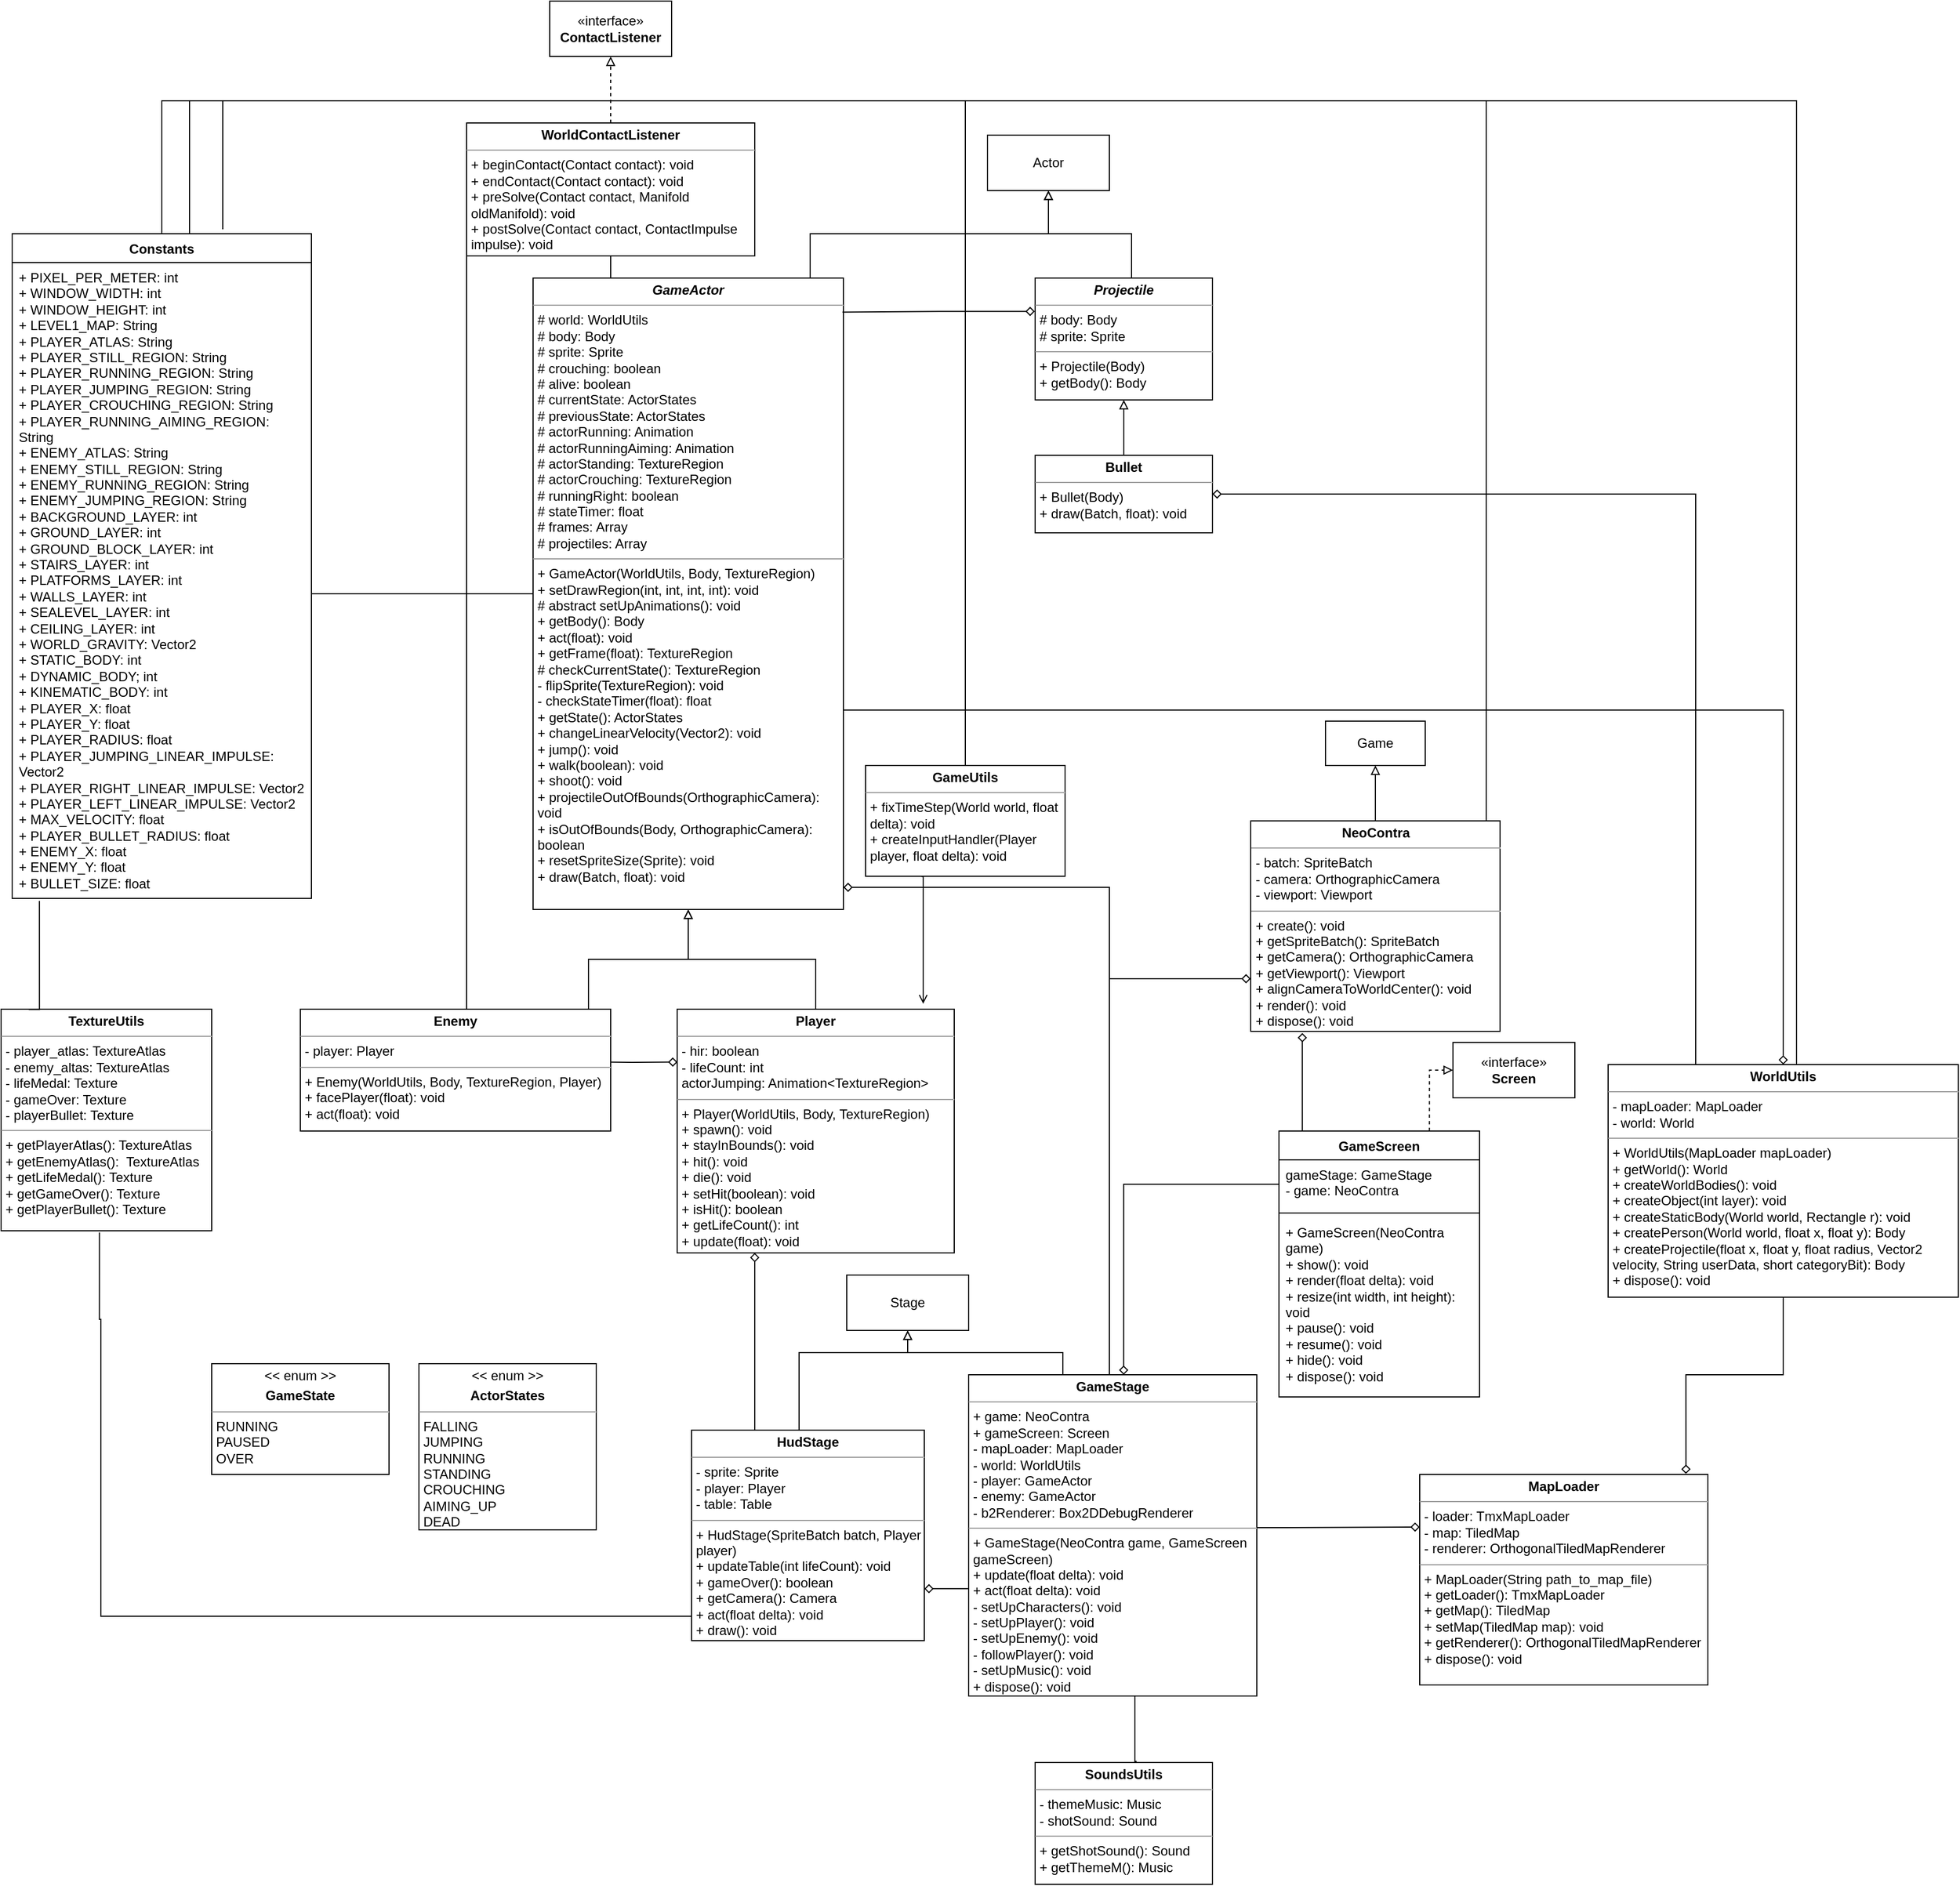 <mxfile version="21.5.0" type="device">
  <diagram id="C5RBs43oDa-KdzZeNtuy" name="Page-1">
    <mxGraphModel dx="3341" dy="2803" grid="1" gridSize="10" guides="1" tooltips="1" connect="1" arrows="1" fold="1" page="1" pageScale="1" pageWidth="827" pageHeight="1169" math="0" shadow="0">
      <root>
        <mxCell id="WIyWlLk6GJQsqaUBKTNV-0" />
        <mxCell id="WIyWlLk6GJQsqaUBKTNV-1" parent="WIyWlLk6GJQsqaUBKTNV-0" />
        <mxCell id="7ehEVVzVoGL6FdmiSFNn-3" value="Constants" style="swimlane;fontStyle=1;align=center;verticalAlign=top;childLayout=stackLayout;horizontal=1;startSize=26;horizontalStack=0;resizeParent=1;resizeParentMax=0;resizeLast=0;collapsible=1;marginBottom=0;whiteSpace=wrap;html=1;" parent="WIyWlLk6GJQsqaUBKTNV-1" vertex="1">
          <mxGeometry x="-817" y="-910" width="270" height="600" as="geometry" />
        </mxCell>
        <mxCell id="7ehEVVzVoGL6FdmiSFNn-4" value="+ PIXEL_PER_METER: int&lt;br&gt;+ WINDOW_WIDTH: int&lt;br&gt;+ WINDOW_HEIGHT: int&lt;br&gt;+ LEVEL1_MAP: String&lt;br&gt;+ PLAYER_ATLAS: String&lt;br&gt;+ PLAYER_STILL_REGION: String&lt;br&gt;+ PLAYER_RUNNING_REGION: String&lt;br&gt;+ PLAYER_JUMPING_REGION: String&lt;br&gt;+ PLAYER_CROUCHING_REGION: String&lt;br&gt;+ PLAYER_RUNNING_AIMING_REGION: String&lt;br&gt;+ ENEMY_ATLAS: String&lt;br&gt;+ ENEMY_STILL_REGION: String&lt;br&gt;+ ENEMY_RUNNING_REGION: String&lt;br&gt;+ ENEMY_JUMPING_REGION: String&lt;br&gt;+ BACKGROUND_LAYER: int&lt;br&gt;+ GROUND_LAYER: int&lt;br&gt;+ GROUND_BLOCK_LAYER: int&lt;br&gt;+ STAIRS_LAYER: int&lt;br&gt;+ PLATFORMS_LAYER: int&lt;br&gt;+ WALLS_LAYER: int&lt;br&gt;+ SEALEVEL_LAYER: int&lt;br&gt;+ CEILING_LAYER: int&lt;br&gt;+ WORLD_GRAVITY: Vector2&lt;br&gt;+ STATIC_BODY: int&lt;br&gt;+ DYNAMIC_BODY; int&lt;br&gt;+ KINEMATIC_BODY: int&lt;br&gt;+ PLAYER_X: float&lt;br&gt;+ PLAYER_Y: float&lt;br&gt;+ PLAYER_RADIUS: float&lt;br&gt;+ PLAYER_JUMPING_LINEAR_IMPULSE: Vector2&lt;br&gt;+ PLAYER_RIGHT_LINEAR_IMPULSE: Vector2&lt;br&gt;+ PLAYER_LEFT_LINEAR_IMPULSE: Vector2&lt;br&gt;+ MAX_VELOCITY: float&lt;br&gt;+ PLAYER_BULLET_RADIUS: float&lt;br&gt;+ ENEMY_X: float&lt;br&gt;+ ENEMY_Y: float&lt;br&gt;+ BULLET_SIZE: float&lt;br&gt;" style="text;strokeColor=none;fillColor=none;align=left;verticalAlign=top;spacingLeft=4;spacingRight=4;overflow=hidden;rotatable=0;points=[[0,0.5],[1,0.5]];portConstraint=eastwest;whiteSpace=wrap;html=1;" parent="7ehEVVzVoGL6FdmiSFNn-3" vertex="1">
          <mxGeometry y="26" width="270" height="574" as="geometry" />
        </mxCell>
        <mxCell id="7ehEVVzVoGL6FdmiSFNn-27" style="edgeStyle=orthogonalEdgeStyle;rounded=0;orthogonalLoop=1;jettySize=auto;html=1;exitX=0.5;exitY=0;exitDx=0;exitDy=0;endArrow=block;endFill=0;dashed=1;" parent="WIyWlLk6GJQsqaUBKTNV-1" source="7ehEVVzVoGL6FdmiSFNn-25" target="7ehEVVzVoGL6FdmiSFNn-26" edge="1">
          <mxGeometry relative="1" as="geometry" />
        </mxCell>
        <mxCell id="7ehEVVzVoGL6FdmiSFNn-31" style="edgeStyle=orthogonalEdgeStyle;rounded=0;orthogonalLoop=1;jettySize=auto;html=1;exitX=0.5;exitY=1;exitDx=0;exitDy=0;endArrow=none;endFill=0;" parent="WIyWlLk6GJQsqaUBKTNV-1" source="7ehEVVzVoGL6FdmiSFNn-25" target="7ehEVVzVoGL6FdmiSFNn-30" edge="1">
          <mxGeometry relative="1" as="geometry">
            <Array as="points">
              <mxPoint x="-257" y="-535" />
            </Array>
          </mxGeometry>
        </mxCell>
        <mxCell id="7ehEVVzVoGL6FdmiSFNn-25" value="&lt;p style=&quot;margin:0px;margin-top:4px;text-align:center;&quot;&gt;&lt;b&gt;WorldContactListener&lt;/b&gt;&lt;/p&gt;&lt;hr size=&quot;1&quot;&gt;&lt;p style=&quot;margin:0px;margin-left:4px;&quot;&gt;+ beginContact(Contact contact): void&lt;/p&gt;&lt;p style=&quot;margin:0px;margin-left:4px;&quot;&gt;+ endContact(Contact contact): void&lt;/p&gt;&lt;p style=&quot;margin:0px;margin-left:4px;&quot;&gt;+ preSolve(Contact contact, Manifold oldManifold): void&lt;/p&gt;&lt;p style=&quot;margin:0px;margin-left:4px;&quot;&gt;+ postSolve(Contact contact, ContactImpulse impulse): void&lt;/p&gt;" style="verticalAlign=top;align=left;overflow=fill;fontSize=12;fontFamily=Helvetica;html=1;whiteSpace=wrap;" parent="WIyWlLk6GJQsqaUBKTNV-1" vertex="1">
          <mxGeometry x="-407" y="-1010" width="260" height="120" as="geometry" />
        </mxCell>
        <mxCell id="7ehEVVzVoGL6FdmiSFNn-26" value="«interface»&lt;br&gt;&lt;b&gt;ContactListener&lt;/b&gt;" style="html=1;whiteSpace=wrap;" parent="WIyWlLk6GJQsqaUBKTNV-1" vertex="1">
          <mxGeometry x="-332" y="-1120" width="110" height="50" as="geometry" />
        </mxCell>
        <mxCell id="7ehEVVzVoGL6FdmiSFNn-94" style="edgeStyle=orthogonalEdgeStyle;rounded=0;orthogonalLoop=1;jettySize=auto;html=1;entryX=0.489;entryY=-0.003;entryDx=0;entryDy=0;endArrow=none;endFill=0;startArrow=diamond;startFill=0;entryPerimeter=0;" parent="WIyWlLk6GJQsqaUBKTNV-1" target="7ehEVVzVoGL6FdmiSFNn-68" edge="1" source="7ehEVVzVoGL6FdmiSFNn-30">
          <mxGeometry relative="1" as="geometry">
            <mxPoint x="-167.0" y="-519.98" as="sourcePoint" />
            <mxPoint x="171.82" y="12.27" as="targetPoint" />
            <Array as="points">
              <mxPoint x="173" y="-320" />
              <mxPoint x="173" y="118" />
              <mxPoint x="173" y="118" />
            </Array>
          </mxGeometry>
        </mxCell>
        <mxCell id="lvTpLGdNBJ0Q2NzifXQQ-14" style="edgeStyle=orthogonalEdgeStyle;rounded=0;orthogonalLoop=1;jettySize=auto;html=1;endArrow=block;endFill=0;entryX=0.5;entryY=1;entryDx=0;entryDy=0;" edge="1" parent="WIyWlLk6GJQsqaUBKTNV-1" target="lvTpLGdNBJ0Q2NzifXQQ-16">
          <mxGeometry relative="1" as="geometry">
            <mxPoint x="43" y="-670" as="targetPoint" />
            <mxPoint x="-97" y="-870" as="sourcePoint" />
            <Array as="points">
              <mxPoint x="-97" y="-910" />
              <mxPoint x="118" y="-910" />
            </Array>
          </mxGeometry>
        </mxCell>
        <mxCell id="lvTpLGdNBJ0Q2NzifXQQ-30" style="edgeStyle=orthogonalEdgeStyle;rounded=0;orthogonalLoop=1;jettySize=auto;html=1;exitX=0;exitY=0.5;exitDx=0;exitDy=0;endArrow=none;endFill=0;" edge="1" parent="WIyWlLk6GJQsqaUBKTNV-1" source="7ehEVVzVoGL6FdmiSFNn-30">
          <mxGeometry relative="1" as="geometry">
            <mxPoint x="-547" y="-585" as="targetPoint" />
            <Array as="points">
              <mxPoint x="-546" y="-585" />
            </Array>
          </mxGeometry>
        </mxCell>
        <mxCell id="7ehEVVzVoGL6FdmiSFNn-30" value="&lt;p style=&quot;margin:0px;margin-top:4px;text-align:center;&quot;&gt;&lt;b&gt;&lt;i&gt;GameActor&lt;/i&gt;&lt;/b&gt;&lt;/p&gt;&lt;hr size=&quot;1&quot;&gt;&lt;p style=&quot;margin:0px;margin-left:4px;&quot;&gt;# world: WorldUtils&lt;/p&gt;&lt;p style=&quot;margin:0px;margin-left:4px;&quot;&gt;# body: Body&lt;/p&gt;&lt;p style=&quot;margin:0px;margin-left:4px;&quot;&gt;# sprite: Sprite&lt;/p&gt;&lt;p style=&quot;margin:0px;margin-left:4px;&quot;&gt;# crouching: boolean&lt;/p&gt;&lt;p style=&quot;margin:0px;margin-left:4px;&quot;&gt;# alive: boolean&lt;/p&gt;&lt;p style=&quot;margin:0px;margin-left:4px;&quot;&gt;# currentState: ActorStates&lt;/p&gt;&lt;p style=&quot;margin:0px;margin-left:4px;&quot;&gt;# previousState: ActorStates&lt;/p&gt;&lt;p style=&quot;margin:0px;margin-left:4px;&quot;&gt;# actorRunning: Animation&lt;/p&gt;&lt;p style=&quot;margin:0px;margin-left:4px;&quot;&gt;# actorRunningAiming: Animation&lt;/p&gt;&lt;p style=&quot;margin:0px;margin-left:4px;&quot;&gt;# actorStanding: TextureRegion&lt;/p&gt;&lt;p style=&quot;margin:0px;margin-left:4px;&quot;&gt;# actorCrouching: TextureRegion&lt;/p&gt;&lt;p style=&quot;margin:0px;margin-left:4px;&quot;&gt;# runningRight: boolean&lt;/p&gt;&lt;p style=&quot;margin:0px;margin-left:4px;&quot;&gt;# stateTimer: float&lt;/p&gt;&lt;p style=&quot;margin:0px;margin-left:4px;&quot;&gt;# frames: Array&lt;/p&gt;&lt;p style=&quot;margin:0px;margin-left:4px;&quot;&gt;# projectiles: Array&lt;/p&gt;&lt;hr size=&quot;1&quot;&gt;&lt;p style=&quot;margin:0px;margin-left:4px;&quot;&gt;+ GameActor(WorldUtils, Body, TextureRegion)&lt;/p&gt;&lt;p style=&quot;margin:0px;margin-left:4px;&quot;&gt;+ setDrawRegion(int, int, int, int): void&lt;/p&gt;&lt;p style=&quot;margin:0px;margin-left:4px;&quot;&gt;# abstract setUpAnimations(): void&lt;/p&gt;&lt;p style=&quot;margin:0px;margin-left:4px;&quot;&gt;+ getBody(): Body&lt;/p&gt;&lt;p style=&quot;margin:0px;margin-left:4px;&quot;&gt;+ act(float): void&lt;/p&gt;&lt;p style=&quot;margin:0px;margin-left:4px;&quot;&gt;+ getFrame(float): TextureRegion&lt;/p&gt;&lt;p style=&quot;margin:0px;margin-left:4px;&quot;&gt;# checkCurrentState(): TextureRegion&lt;/p&gt;&lt;p style=&quot;margin:0px;margin-left:4px;&quot;&gt;&lt;span style=&quot;background-color: initial;&quot;&gt;- flipSprite(TextureRegion): void&lt;/span&gt;&lt;/p&gt;&lt;p style=&quot;margin:0px;margin-left:4px;&quot;&gt;- checkStateTimer(float): float&lt;/p&gt;&lt;p style=&quot;margin:0px;margin-left:4px;&quot;&gt;+ getState(): ActorStates&lt;/p&gt;&lt;p style=&quot;margin:0px;margin-left:4px;&quot;&gt;+ changeLinearVelocity(Vector2): void&lt;/p&gt;&lt;p style=&quot;margin:0px;margin-left:4px;&quot;&gt;+ jump(): void&lt;/p&gt;&lt;p style=&quot;margin:0px;margin-left:4px;&quot;&gt;+ walk(boolean): void&lt;/p&gt;&lt;p style=&quot;margin:0px;margin-left:4px;&quot;&gt;+ shoot(): void&lt;/p&gt;&lt;p style=&quot;margin:0px;margin-left:4px;&quot;&gt;+ projectileOutOfBounds(OrthographicCamera): void&lt;/p&gt;&lt;p style=&quot;margin:0px;margin-left:4px;&quot;&gt;+ isOutOfBounds(Body, OrthographicCamera): boolean&lt;/p&gt;&lt;p style=&quot;margin:0px;margin-left:4px;&quot;&gt;+ resetSpriteSize(Sprite): void&lt;/p&gt;&lt;p style=&quot;margin:0px;margin-left:4px;&quot;&gt;+ draw(Batch, float): void&lt;/p&gt;" style="verticalAlign=top;align=left;overflow=fill;fontSize=12;fontFamily=Helvetica;html=1;whiteSpace=wrap;" parent="WIyWlLk6GJQsqaUBKTNV-1" vertex="1">
          <mxGeometry x="-347" y="-870" width="280" height="570" as="geometry" />
        </mxCell>
        <mxCell id="7ehEVVzVoGL6FdmiSFNn-32" value="&lt;p style=&quot;margin:0px;margin-top:4px;text-align:center;&quot;&gt;&lt;b&gt;TextureUtils&lt;/b&gt;&lt;/p&gt;&lt;hr size=&quot;1&quot;&gt;&lt;p style=&quot;margin:0px;margin-left:4px;&quot;&gt;- player_atlas: TextureAtlas&lt;/p&gt;&lt;p style=&quot;margin:0px;margin-left:4px;&quot;&gt;- enemy_altas: TextureAtlas&lt;/p&gt;&lt;p style=&quot;margin:0px;margin-left:4px;&quot;&gt;- lifeMedal: Texture&lt;/p&gt;&lt;p style=&quot;margin:0px;margin-left:4px;&quot;&gt;- gameOver: Texture&lt;/p&gt;&lt;p style=&quot;margin:0px;margin-left:4px;&quot;&gt;- playerBullet: Texture&lt;/p&gt;&lt;hr size=&quot;1&quot;&gt;&lt;p style=&quot;margin:0px;margin-left:4px;&quot;&gt;+ getPlayerAtlas(): TextureAtlas&lt;/p&gt;&lt;p style=&quot;margin:0px;margin-left:4px;&quot;&gt;+ getEnemyAtlas():&amp;nbsp; TextureAtlas&lt;/p&gt;&lt;p style=&quot;margin:0px;margin-left:4px;&quot;&gt;+ getLifeMedal(): Texture&lt;/p&gt;&lt;p style=&quot;margin:0px;margin-left:4px;&quot;&gt;+ getGameOver(): Texture&lt;/p&gt;&lt;p style=&quot;margin:0px;margin-left:4px;&quot;&gt;+ getPlayerBullet(): Texture&lt;/p&gt;&lt;p style=&quot;margin:0px;margin-left:4px;&quot;&gt;&lt;br&gt;&lt;/p&gt;" style="verticalAlign=top;align=left;overflow=fill;fontSize=12;fontFamily=Helvetica;html=1;whiteSpace=wrap;" parent="WIyWlLk6GJQsqaUBKTNV-1" vertex="1">
          <mxGeometry x="-827" y="-210" width="190" height="200" as="geometry" />
        </mxCell>
        <mxCell id="7ehEVVzVoGL6FdmiSFNn-33" style="edgeStyle=orthogonalEdgeStyle;rounded=0;orthogonalLoop=1;jettySize=auto;html=1;exitX=0.091;exitY=1.004;exitDx=0;exitDy=0;endArrow=none;endFill=0;exitPerimeter=0;entryX=0.131;entryY=0.001;entryDx=0;entryDy=0;entryPerimeter=0;" parent="WIyWlLk6GJQsqaUBKTNV-1" source="7ehEVVzVoGL6FdmiSFNn-4" target="7ehEVVzVoGL6FdmiSFNn-32" edge="1">
          <mxGeometry relative="1" as="geometry">
            <mxPoint x="-682" y="-260" as="targetPoint" />
            <Array as="points">
              <mxPoint x="-792" y="-210" />
            </Array>
          </mxGeometry>
        </mxCell>
        <mxCell id="7ehEVVzVoGL6FdmiSFNn-87" style="edgeStyle=orthogonalEdgeStyle;rounded=0;orthogonalLoop=1;jettySize=auto;html=1;exitX=0.569;exitY=0.009;exitDx=0;exitDy=0;entryX=0.5;entryY=1;entryDx=0;entryDy=0;endArrow=none;endFill=0;exitPerimeter=0;" parent="WIyWlLk6GJQsqaUBKTNV-1" source="7ehEVVzVoGL6FdmiSFNn-39" target="7ehEVVzVoGL6FdmiSFNn-68" edge="1">
          <mxGeometry relative="1" as="geometry">
            <mxPoint x="156" y="309.0" as="sourcePoint" />
            <mxPoint x="181" y="220" as="targetPoint" />
            <Array as="points">
              <mxPoint x="197" y="469" />
              <mxPoint x="196" y="469" />
            </Array>
          </mxGeometry>
        </mxCell>
        <mxCell id="7ehEVVzVoGL6FdmiSFNn-39" value="&lt;p style=&quot;margin:0px;margin-top:4px;text-align:center;&quot;&gt;&lt;b&gt;SoundsUtils&lt;/b&gt;&lt;/p&gt;&lt;hr size=&quot;1&quot;&gt;&lt;p style=&quot;margin:0px;margin-left:4px;&quot;&gt;- themeMusic: Music&lt;/p&gt;&lt;p style=&quot;margin:0px;margin-left:4px;&quot;&gt;- shotSound: Sound&lt;/p&gt;&lt;hr size=&quot;1&quot;&gt;&lt;p style=&quot;margin:0px;margin-left:4px;&quot;&gt;+ getShotSound(): Sound&lt;/p&gt;&lt;p style=&quot;margin:0px;margin-left:4px;&quot;&gt;+ getThemeM(): Music&lt;/p&gt;&lt;p style=&quot;margin:0px;margin-left:4px;&quot;&gt;&lt;br&gt;&lt;/p&gt;" style="verticalAlign=top;align=left;overflow=fill;fontSize=12;fontFamily=Helvetica;html=1;whiteSpace=wrap;" parent="WIyWlLk6GJQsqaUBKTNV-1" vertex="1">
          <mxGeometry x="106" y="470" width="160" height="110" as="geometry" />
        </mxCell>
        <mxCell id="7ehEVVzVoGL6FdmiSFNn-40" value="&lt;p style=&quot;margin:0px;margin-top:4px;text-align:center;&quot;&gt;&lt;b&gt;MapLoader&lt;/b&gt;&lt;/p&gt;&lt;hr size=&quot;1&quot;&gt;&lt;p style=&quot;margin:0px;margin-left:4px;&quot;&gt;- loader: TmxMapLoader&lt;/p&gt;&lt;p style=&quot;margin:0px;margin-left:4px;&quot;&gt;- map: TiledMap&lt;/p&gt;&lt;p style=&quot;margin:0px;margin-left:4px;&quot;&gt;- renderer:&amp;nbsp;OrthogonalTiledMapRenderer&lt;/p&gt;&lt;hr size=&quot;1&quot;&gt;&lt;p style=&quot;margin:0px;margin-left:4px;&quot;&gt;+ MapLoader(String path_to_map_file)&lt;/p&gt;&lt;p style=&quot;margin:0px;margin-left:4px;&quot;&gt;+ getLoader(): TmxMapLoader&lt;/p&gt;&lt;p style=&quot;margin:0px;margin-left:4px;&quot;&gt;+ getMap(): TiledMap&lt;/p&gt;&lt;p style=&quot;margin:0px;margin-left:4px;&quot;&gt;+ setMap(TiledMap map): void&lt;/p&gt;&lt;p style=&quot;margin:0px;margin-left:4px;&quot;&gt;+ getRenderer():&amp;nbsp;OrthogonalTiledMapRenderer&lt;/p&gt;&lt;p style=&quot;margin:0px;margin-left:4px;&quot;&gt;+ dispose(): void&lt;/p&gt;" style="verticalAlign=top;align=left;overflow=fill;fontSize=12;fontFamily=Helvetica;html=1;whiteSpace=wrap;" parent="WIyWlLk6GJQsqaUBKTNV-1" vertex="1">
          <mxGeometry x="453" y="210" width="260" height="190" as="geometry" />
        </mxCell>
        <mxCell id="7ehEVVzVoGL6FdmiSFNn-48" style="edgeStyle=orthogonalEdgeStyle;rounded=0;orthogonalLoop=1;jettySize=auto;html=1;exitX=0.5;exitY=0;exitDx=0;exitDy=0;endArrow=none;endFill=0;" parent="WIyWlLk6GJQsqaUBKTNV-1" source="7ehEVVzVoGL6FdmiSFNn-41" target="7ehEVVzVoGL6FdmiSFNn-3" edge="1">
          <mxGeometry relative="1" as="geometry">
            <Array as="points">
              <mxPoint x="3" y="-1030" />
              <mxPoint x="-477" y="-1030" />
            </Array>
          </mxGeometry>
        </mxCell>
        <mxCell id="7ehEVVzVoGL6FdmiSFNn-41" value="&lt;p style=&quot;margin:0px;margin-top:4px;text-align:center;&quot;&gt;&lt;b&gt;GameUtils&lt;/b&gt;&lt;/p&gt;&lt;hr size=&quot;1&quot;&gt;&lt;p style=&quot;margin:0px;margin-left:4px;&quot;&gt;+ fixTimeStep(World world, float delta): void&lt;/p&gt;&lt;p style=&quot;margin:0px;margin-left:4px;&quot;&gt;+ createInputHandler(Player player, float delta): void&lt;/p&gt;" style="verticalAlign=top;align=left;overflow=fill;fontSize=12;fontFamily=Helvetica;html=1;whiteSpace=wrap;" parent="WIyWlLk6GJQsqaUBKTNV-1" vertex="1">
          <mxGeometry x="-47" y="-430" width="180" height="100" as="geometry" />
        </mxCell>
        <mxCell id="7ehEVVzVoGL6FdmiSFNn-45" style="edgeStyle=orthogonalEdgeStyle;rounded=0;orthogonalLoop=1;jettySize=auto;html=1;exitX=0.888;exitY=-0.022;exitDx=0;exitDy=0;entryX=0.28;entryY=1.002;entryDx=0;entryDy=0;endArrow=none;endFill=0;startArrow=open;startFill=0;exitPerimeter=0;entryPerimeter=0;" parent="WIyWlLk6GJQsqaUBKTNV-1" source="7ehEVVzVoGL6FdmiSFNn-44" target="7ehEVVzVoGL6FdmiSFNn-41" edge="1">
          <mxGeometry relative="1" as="geometry">
            <Array as="points">
              <mxPoint x="5" y="-330" />
            </Array>
          </mxGeometry>
        </mxCell>
        <mxCell id="7ehEVVzVoGL6FdmiSFNn-47" style="edgeStyle=orthogonalEdgeStyle;rounded=0;orthogonalLoop=1;jettySize=auto;html=1;exitX=0.5;exitY=0;exitDx=0;exitDy=0;entryX=0.5;entryY=1;entryDx=0;entryDy=0;endArrow=block;endFill=0;" parent="WIyWlLk6GJQsqaUBKTNV-1" source="7ehEVVzVoGL6FdmiSFNn-44" target="7ehEVVzVoGL6FdmiSFNn-30" edge="1">
          <mxGeometry relative="1" as="geometry" />
        </mxCell>
        <mxCell id="7ehEVVzVoGL6FdmiSFNn-44" value="&lt;p style=&quot;margin:0px;margin-top:4px;text-align:center;&quot;&gt;&lt;b&gt;Player&lt;/b&gt;&lt;/p&gt;&lt;hr size=&quot;1&quot;&gt;&lt;p style=&quot;margin:0px;margin-left:4px;&quot;&gt;- hir: boolean&lt;/p&gt;&lt;p style=&quot;margin:0px;margin-left:4px;&quot;&gt;- lifeCount: int&lt;/p&gt;&lt;p style=&quot;margin:0px;margin-left:4px;&quot;&gt;actorJumping: Animation&amp;lt;TextureRegion&amp;gt;&lt;/p&gt;&lt;hr size=&quot;1&quot;&gt;&lt;p style=&quot;margin:0px;margin-left:4px;&quot;&gt;+ Player(WorldUtils, Body, TextureRegion)&lt;/p&gt;&lt;p style=&quot;margin:0px;margin-left:4px;&quot;&gt;+ spawn(): void&lt;/p&gt;&lt;p style=&quot;margin:0px;margin-left:4px;&quot;&gt;+ stayInBounds(): void&lt;/p&gt;&lt;p style=&quot;margin:0px;margin-left:4px;&quot;&gt;+ hit(): void&lt;/p&gt;&lt;p style=&quot;margin:0px;margin-left:4px;&quot;&gt;+ die(): void&lt;/p&gt;&lt;p style=&quot;margin:0px;margin-left:4px;&quot;&gt;+ setHit(boolean): void&lt;/p&gt;&lt;p style=&quot;margin:0px;margin-left:4px;&quot;&gt;+ isHit(): boolean&lt;/p&gt;&lt;p style=&quot;margin:0px;margin-left:4px;&quot;&gt;+ getLifeCount(): int&lt;/p&gt;&lt;p style=&quot;margin:0px;margin-left:4px;&quot;&gt;+ update(float): void&lt;/p&gt;" style="verticalAlign=top;align=left;overflow=fill;fontSize=12;fontFamily=Helvetica;html=1;whiteSpace=wrap;" parent="WIyWlLk6GJQsqaUBKTNV-1" vertex="1">
          <mxGeometry x="-217" y="-210" width="250" height="220" as="geometry" />
        </mxCell>
        <mxCell id="7ehEVVzVoGL6FdmiSFNn-67" style="edgeStyle=orthogonalEdgeStyle;rounded=0;orthogonalLoop=1;jettySize=auto;html=1;exitX=0;exitY=0.25;exitDx=0;exitDy=0;entryX=0.467;entryY=1.008;entryDx=0;entryDy=0;endArrow=none;endFill=0;entryPerimeter=0;" parent="WIyWlLk6GJQsqaUBKTNV-1" source="7ehEVVzVoGL6FdmiSFNn-59" target="7ehEVVzVoGL6FdmiSFNn-32" edge="1">
          <mxGeometry relative="1" as="geometry">
            <Array as="points">
              <mxPoint x="-737" y="338" />
              <mxPoint x="-737" y="70" />
              <mxPoint x="-738" y="70" />
            </Array>
            <mxPoint x="-387" y="437.5" as="sourcePoint" />
            <mxPoint x="-712" y="70" as="targetPoint" />
          </mxGeometry>
        </mxCell>
        <mxCell id="lvTpLGdNBJ0Q2NzifXQQ-8" style="edgeStyle=orthogonalEdgeStyle;rounded=0;orthogonalLoop=1;jettySize=auto;html=1;endArrow=diamond;endFill=0;entryX=0.28;entryY=0.999;entryDx=0;entryDy=0;entryPerimeter=0;exitX=0.284;exitY=0.006;exitDx=0;exitDy=0;exitPerimeter=0;" edge="1" parent="WIyWlLk6GJQsqaUBKTNV-1" source="7ehEVVzVoGL6FdmiSFNn-59">
          <mxGeometry relative="1" as="geometry">
            <mxPoint x="-147" y="260.22" as="sourcePoint" />
            <mxPoint x="-147" y="10" as="targetPoint" />
            <Array as="points">
              <mxPoint x="-147" y="220" />
              <mxPoint x="-147" y="220" />
            </Array>
          </mxGeometry>
        </mxCell>
        <mxCell id="lvTpLGdNBJ0Q2NzifXQQ-26" style="edgeStyle=orthogonalEdgeStyle;rounded=0;orthogonalLoop=1;jettySize=auto;html=1;exitX=0.5;exitY=0;exitDx=0;exitDy=0;endArrow=block;endFill=0;" edge="1" parent="WIyWlLk6GJQsqaUBKTNV-1" target="7ehEVVzVoGL6FdmiSFNn-60">
          <mxGeometry relative="1" as="geometry">
            <mxPoint x="-107" y="250" as="sourcePoint" />
            <mxPoint x="-17" as="targetPoint" />
            <Array as="points">
              <mxPoint x="-107" y="100" />
              <mxPoint x="-9" y="100" />
            </Array>
          </mxGeometry>
        </mxCell>
        <mxCell id="7ehEVVzVoGL6FdmiSFNn-59" value="&lt;p style=&quot;margin:0px;margin-top:4px;text-align:center;&quot;&gt;&lt;b&gt;HudStage&lt;/b&gt;&lt;/p&gt;&lt;hr size=&quot;1&quot;&gt;&lt;p style=&quot;margin:0px;margin-left:4px;&quot;&gt;- sprite: Sprite&lt;/p&gt;&lt;p style=&quot;margin:0px;margin-left:4px;&quot;&gt;- player: Player&lt;/p&gt;&lt;p style=&quot;margin:0px;margin-left:4px;&quot;&gt;- table: Table&lt;/p&gt;&lt;hr size=&quot;1&quot;&gt;&lt;p style=&quot;margin:0px;margin-left:4px;&quot;&gt;+ HudStage(SpriteBatch batch, Player player)&lt;/p&gt;&lt;p style=&quot;margin:0px;margin-left:4px;&quot;&gt;+ updateTable(int lifeCount): void&lt;/p&gt;&lt;p style=&quot;margin:0px;margin-left:4px;&quot;&gt;+ gameOver(): boolean&lt;/p&gt;&lt;p style=&quot;margin:0px;margin-left:4px;&quot;&gt;+ getCamera(): Camera&lt;/p&gt;&lt;p style=&quot;margin:0px;margin-left:4px;&quot;&gt;+ act(float delta): void&lt;/p&gt;&lt;p style=&quot;margin:0px;margin-left:4px;&quot;&gt;+ draw(): void&lt;/p&gt;&lt;p style=&quot;margin:0px;margin-left:4px;&quot;&gt;&lt;br&gt;&lt;/p&gt;&lt;p style=&quot;margin:0px;margin-left:4px;&quot;&gt;&lt;br&gt;&lt;/p&gt;" style="verticalAlign=top;align=left;overflow=fill;fontSize=12;fontFamily=Helvetica;html=1;whiteSpace=wrap;" parent="WIyWlLk6GJQsqaUBKTNV-1" vertex="1">
          <mxGeometry x="-204" y="170" width="210" height="190" as="geometry" />
        </mxCell>
        <mxCell id="7ehEVVzVoGL6FdmiSFNn-60" value="Stage" style="html=1;whiteSpace=wrap;" parent="WIyWlLk6GJQsqaUBKTNV-1" vertex="1">
          <mxGeometry x="-64" y="30" width="110" height="50" as="geometry" />
        </mxCell>
        <mxCell id="7ehEVVzVoGL6FdmiSFNn-69" style="edgeStyle=orthogonalEdgeStyle;rounded=0;orthogonalLoop=1;jettySize=auto;html=1;exitX=0.25;exitY=0;exitDx=0;exitDy=0;entryX=0.5;entryY=1;entryDx=0;entryDy=0;endArrow=block;endFill=0;" parent="WIyWlLk6GJQsqaUBKTNV-1" source="7ehEVVzVoGL6FdmiSFNn-68" target="7ehEVVzVoGL6FdmiSFNn-60" edge="1">
          <mxGeometry relative="1" as="geometry">
            <mxPoint x="160.34" y="169.71" as="sourcePoint" />
            <mxPoint x="-49" y="-130" as="targetPoint" />
            <Array as="points">
              <mxPoint x="131" y="100" />
              <mxPoint x="-9" y="100" />
            </Array>
          </mxGeometry>
        </mxCell>
        <mxCell id="7ehEVVzVoGL6FdmiSFNn-89" style="edgeStyle=orthogonalEdgeStyle;rounded=0;orthogonalLoop=1;jettySize=auto;html=1;exitX=1;exitY=0.25;exitDx=0;exitDy=0;entryX=0;entryY=0.25;entryDx=0;entryDy=0;endArrow=diamond;endFill=0;" parent="WIyWlLk6GJQsqaUBKTNV-1" source="7ehEVVzVoGL6FdmiSFNn-68" target="7ehEVVzVoGL6FdmiSFNn-40" edge="1">
          <mxGeometry relative="1" as="geometry">
            <Array as="points">
              <mxPoint x="333" y="258" />
              <mxPoint x="393" y="258" />
            </Array>
          </mxGeometry>
        </mxCell>
        <mxCell id="7ehEVVzVoGL6FdmiSFNn-90" style="edgeStyle=orthogonalEdgeStyle;rounded=0;orthogonalLoop=1;jettySize=auto;html=1;entryX=1;entryY=0.75;entryDx=0;entryDy=0;endArrow=diamond;endFill=0;exitX=-0.002;exitY=0.666;exitDx=0;exitDy=0;exitPerimeter=0;" parent="WIyWlLk6GJQsqaUBKTNV-1" source="7ehEVVzVoGL6FdmiSFNn-68" target="7ehEVVzVoGL6FdmiSFNn-59" edge="1">
          <mxGeometry relative="1" as="geometry">
            <mxPoint x="46" y="127.5" as="targetPoint" />
            <Array as="points" />
          </mxGeometry>
        </mxCell>
        <mxCell id="7ehEVVzVoGL6FdmiSFNn-97" style="edgeStyle=orthogonalEdgeStyle;rounded=0;orthogonalLoop=1;jettySize=auto;html=1;exitX=0.417;exitY=-0.001;exitDx=0;exitDy=0;entryX=0;entryY=0.75;entryDx=0;entryDy=0;endArrow=diamond;endFill=0;exitPerimeter=0;" parent="WIyWlLk6GJQsqaUBKTNV-1" source="7ehEVVzVoGL6FdmiSFNn-68" target="7ehEVVzVoGL6FdmiSFNn-76" edge="1">
          <mxGeometry relative="1" as="geometry">
            <Array as="points">
              <mxPoint x="173" y="230" />
              <mxPoint x="173" y="-237" />
            </Array>
          </mxGeometry>
        </mxCell>
        <mxCell id="7ehEVVzVoGL6FdmiSFNn-68" value="&lt;p style=&quot;margin:0px;margin-top:4px;text-align:center;&quot;&gt;&lt;b&gt;GameStage&lt;/b&gt;&lt;/p&gt;&lt;hr size=&quot;1&quot;&gt;&lt;p style=&quot;margin:0px;margin-left:4px;&quot;&gt;+ game: NeoContra&lt;/p&gt;&lt;p style=&quot;margin:0px;margin-left:4px;&quot;&gt;+ gameScreen: Screen&amp;nbsp;&lt;/p&gt;&lt;p style=&quot;margin:0px;margin-left:4px;&quot;&gt;- mapLoader: MapLoader&lt;/p&gt;&lt;p style=&quot;margin:0px;margin-left:4px;&quot;&gt;- world: WorldUtils&lt;/p&gt;&lt;p style=&quot;margin:0px;margin-left:4px;&quot;&gt;- player: GameActor&lt;/p&gt;&lt;p style=&quot;margin:0px;margin-left:4px;&quot;&gt;- enemy: GameActor&lt;/p&gt;&lt;p style=&quot;margin:0px;margin-left:4px;&quot;&gt;- b2Renderer:&amp;nbsp;Box2DDebugRenderer&lt;/p&gt;&lt;hr size=&quot;1&quot;&gt;&lt;p style=&quot;margin:0px;margin-left:4px;&quot;&gt;+ GameStage(NeoContra game, GameScreen gameScreen)&lt;/p&gt;&lt;p style=&quot;margin:0px;margin-left:4px;&quot;&gt;+ update(float delta): void&lt;/p&gt;&lt;p style=&quot;margin:0px;margin-left:4px;&quot;&gt;+ act(float delta): void&lt;/p&gt;&lt;p style=&quot;margin:0px;margin-left:4px;&quot;&gt;- setUpCharacters(): void&lt;/p&gt;&lt;p style=&quot;margin:0px;margin-left:4px;&quot;&gt;- setUpPlayer(): void&lt;/p&gt;&lt;p style=&quot;margin:0px;margin-left:4px;&quot;&gt;- setUpEnemy(): void&lt;/p&gt;&lt;p style=&quot;margin:0px;margin-left:4px;&quot;&gt;- followPlayer(): void&lt;/p&gt;&lt;p style=&quot;margin:0px;margin-left:4px;&quot;&gt;- setUpMusic(): void&lt;/p&gt;&lt;p style=&quot;margin:0px;margin-left:4px;&quot;&gt;+ dispose(): void&lt;/p&gt;" style="verticalAlign=top;align=left;overflow=fill;fontSize=12;fontFamily=Helvetica;html=1;whiteSpace=wrap;" parent="WIyWlLk6GJQsqaUBKTNV-1" vertex="1">
          <mxGeometry x="46" y="120" width="260" height="290" as="geometry" />
        </mxCell>
        <mxCell id="7ehEVVzVoGL6FdmiSFNn-72" style="edgeStyle=orthogonalEdgeStyle;rounded=0;orthogonalLoop=1;jettySize=auto;html=1;exitX=0.935;exitY=0.029;exitDx=0;exitDy=0;endArrow=block;endFill=0;entryX=0.5;entryY=1;entryDx=0;entryDy=0;exitPerimeter=0;" parent="WIyWlLk6GJQsqaUBKTNV-1" source="7ehEVVzVoGL6FdmiSFNn-71" edge="1" target="7ehEVVzVoGL6FdmiSFNn-30">
          <mxGeometry relative="1" as="geometry">
            <mxPoint x="-267" y="-170" as="targetPoint" />
            <Array as="points">
              <mxPoint x="-295" y="-210" />
              <mxPoint x="-297" y="-210" />
              <mxPoint x="-297" y="-255" />
              <mxPoint x="-207" y="-255" />
            </Array>
          </mxGeometry>
        </mxCell>
        <mxCell id="lvTpLGdNBJ0Q2NzifXQQ-3" style="edgeStyle=orthogonalEdgeStyle;rounded=0;orthogonalLoop=1;jettySize=auto;html=1;endArrow=none;endFill=0;exitX=0.25;exitY=0;exitDx=0;exitDy=0;" edge="1" parent="WIyWlLk6GJQsqaUBKTNV-1" source="7ehEVVzVoGL6FdmiSFNn-71" target="7ehEVVzVoGL6FdmiSFNn-25">
          <mxGeometry relative="1" as="geometry">
            <mxPoint x="-347" y="-70" as="sourcePoint" />
            <mxPoint x="-377" y="-440" as="targetPoint" />
            <Array as="points">
              <mxPoint x="-407" y="-210" />
            </Array>
          </mxGeometry>
        </mxCell>
        <mxCell id="lvTpLGdNBJ0Q2NzifXQQ-35" style="edgeStyle=orthogonalEdgeStyle;rounded=0;orthogonalLoop=1;jettySize=auto;html=1;exitX=1;exitY=0.5;exitDx=0;exitDy=0;endArrow=diamond;endFill=0;entryX=0.001;entryY=0.217;entryDx=0;entryDy=0;entryPerimeter=0;" edge="1" parent="WIyWlLk6GJQsqaUBKTNV-1" target="7ehEVVzVoGL6FdmiSFNn-44">
          <mxGeometry relative="1" as="geometry">
            <mxPoint x="-300" y="-162.5" as="sourcePoint" />
            <mxPoint x="-220" y="-162" as="targetPoint" />
            <Array as="points" />
          </mxGeometry>
        </mxCell>
        <mxCell id="7ehEVVzVoGL6FdmiSFNn-71" value="&lt;p style=&quot;margin:0px;margin-top:4px;text-align:center;&quot;&gt;&lt;b&gt;Enemy&lt;/b&gt;&lt;/p&gt;&lt;hr size=&quot;1&quot;&gt;&lt;p style=&quot;margin:0px;margin-left:4px;&quot;&gt;- player: Player&lt;/p&gt;&lt;hr size=&quot;1&quot;&gt;&lt;p style=&quot;margin:0px;margin-left:4px;&quot;&gt;+ Enemy(WorldUtils, Body, TextureRegion, Player)&lt;/p&gt;&lt;p style=&quot;margin:0px;margin-left:4px;&quot;&gt;+ facePlayer(float): void&lt;/p&gt;&lt;p style=&quot;margin:0px;margin-left:4px;&quot;&gt;+ act(float): void&lt;/p&gt;" style="verticalAlign=top;align=left;overflow=fill;fontSize=12;fontFamily=Helvetica;html=1;whiteSpace=wrap;" parent="WIyWlLk6GJQsqaUBKTNV-1" vertex="1">
          <mxGeometry x="-557" y="-210" width="280" height="110" as="geometry" />
        </mxCell>
        <mxCell id="7ehEVVzVoGL6FdmiSFNn-73" value="Game" style="html=1;whiteSpace=wrap;" parent="WIyWlLk6GJQsqaUBKTNV-1" vertex="1">
          <mxGeometry x="368" y="-470" width="90" height="40" as="geometry" />
        </mxCell>
        <mxCell id="7ehEVVzVoGL6FdmiSFNn-74" style="edgeStyle=orthogonalEdgeStyle;rounded=0;orthogonalLoop=1;jettySize=auto;html=1;exitX=0.5;exitY=0;exitDx=0;exitDy=0;entryX=0.5;entryY=1;entryDx=0;entryDy=0;startArrow=none;startFill=0;endArrow=block;endFill=0;" parent="WIyWlLk6GJQsqaUBKTNV-1" source="7ehEVVzVoGL6FdmiSFNn-76" target="7ehEVVzVoGL6FdmiSFNn-73" edge="1">
          <mxGeometry relative="1" as="geometry" />
        </mxCell>
        <mxCell id="7ehEVVzVoGL6FdmiSFNn-82" style="edgeStyle=orthogonalEdgeStyle;rounded=0;orthogonalLoop=1;jettySize=auto;html=1;exitX=0.75;exitY=0;exitDx=0;exitDy=0;endArrow=none;endFill=0;" parent="WIyWlLk6GJQsqaUBKTNV-1" source="7ehEVVzVoGL6FdmiSFNn-76" edge="1">
          <mxGeometry relative="1" as="geometry">
            <mxPoint x="-627" y="-914" as="targetPoint" />
            <Array as="points">
              <mxPoint x="513" y="-380" />
              <mxPoint x="513" y="-1030" />
              <mxPoint x="-627" y="-1030" />
            </Array>
          </mxGeometry>
        </mxCell>
        <mxCell id="7ehEVVzVoGL6FdmiSFNn-98" style="edgeStyle=orthogonalEdgeStyle;rounded=0;orthogonalLoop=1;jettySize=auto;html=1;exitX=0.207;exitY=1.008;exitDx=0;exitDy=0;entryX=0.104;entryY=0;entryDx=0;entryDy=0;endArrow=none;endFill=0;startArrow=diamond;startFill=0;entryPerimeter=0;exitPerimeter=0;" parent="WIyWlLk6GJQsqaUBKTNV-1" source="7ehEVVzVoGL6FdmiSFNn-76" target="7ehEVVzVoGL6FdmiSFNn-77" edge="1">
          <mxGeometry relative="1" as="geometry">
            <mxPoint x="378.16" y="-190" as="sourcePoint" />
            <mxPoint x="347.41" y="-100.0" as="targetPoint" />
            <Array as="points">
              <mxPoint x="347" y="-100" />
            </Array>
          </mxGeometry>
        </mxCell>
        <mxCell id="7ehEVVzVoGL6FdmiSFNn-76" value="&lt;p style=&quot;margin:0px;margin-top:4px;text-align:center;&quot;&gt;&lt;b&gt;NeoContra&lt;/b&gt;&lt;/p&gt;&lt;hr size=&quot;1&quot;&gt;&lt;p style=&quot;margin:0px;margin-left:4px;&quot;&gt;- batch: SpriteBatch&lt;/p&gt;&lt;p style=&quot;margin:0px;margin-left:4px;&quot;&gt;- camera: OrthographicCamera&lt;/p&gt;&lt;p style=&quot;margin:0px;margin-left:4px;&quot;&gt;- viewport: Viewport&lt;/p&gt;&lt;hr size=&quot;1&quot;&gt;&lt;p style=&quot;margin:0px;margin-left:4px;&quot;&gt;+ create(): void&lt;/p&gt;&lt;p style=&quot;margin:0px;margin-left:4px;&quot;&gt;+ getSpriteBatch(): SpriteBatch&lt;/p&gt;&lt;p style=&quot;margin:0px;margin-left:4px;&quot;&gt;+ getCamera(): OrthographicCamera&lt;/p&gt;&lt;p style=&quot;margin:0px;margin-left:4px;&quot;&gt;+ getViewport(): Viewport&lt;/p&gt;&lt;p style=&quot;margin:0px;margin-left:4px;&quot;&gt;+ alignCameraToWorldCenter(): void&lt;/p&gt;&lt;p style=&quot;margin:0px;margin-left:4px;&quot;&gt;+ render(): void&lt;/p&gt;&lt;p style=&quot;margin:0px;margin-left:4px;&quot;&gt;+ dispose(): void&lt;/p&gt;" style="verticalAlign=top;align=left;overflow=fill;fontSize=12;fontFamily=Helvetica;html=1;whiteSpace=wrap;" parent="WIyWlLk6GJQsqaUBKTNV-1" vertex="1">
          <mxGeometry x="300.5" y="-380" width="225" height="190" as="geometry" />
        </mxCell>
        <mxCell id="7ehEVVzVoGL6FdmiSFNn-96" style="edgeStyle=orthogonalEdgeStyle;rounded=0;orthogonalLoop=1;jettySize=auto;html=1;exitX=0.75;exitY=0;exitDx=0;exitDy=0;entryX=0;entryY=0.5;entryDx=0;entryDy=0;endArrow=block;endFill=0;dashed=1;" parent="WIyWlLk6GJQsqaUBKTNV-1" source="7ehEVVzVoGL6FdmiSFNn-77" target="7ehEVVzVoGL6FdmiSFNn-95" edge="1">
          <mxGeometry relative="1" as="geometry" />
        </mxCell>
        <mxCell id="7ehEVVzVoGL6FdmiSFNn-77" value="GameScreen" style="swimlane;fontStyle=1;align=center;verticalAlign=top;childLayout=stackLayout;horizontal=1;startSize=26;horizontalStack=0;resizeParent=1;resizeParentMax=0;resizeLast=0;collapsible=1;marginBottom=0;whiteSpace=wrap;html=1;" parent="WIyWlLk6GJQsqaUBKTNV-1" vertex="1">
          <mxGeometry x="326" y="-100" width="181" height="240" as="geometry" />
        </mxCell>
        <mxCell id="7ehEVVzVoGL6FdmiSFNn-78" value="gameStage: GameStage&lt;br&gt;- game: NeoContra" style="text;strokeColor=none;fillColor=none;align=left;verticalAlign=top;spacingLeft=4;spacingRight=4;overflow=hidden;rotatable=0;points=[[0,0.5],[1,0.5]];portConstraint=eastwest;whiteSpace=wrap;html=1;" parent="7ehEVVzVoGL6FdmiSFNn-77" vertex="1">
          <mxGeometry y="26" width="181" height="44" as="geometry" />
        </mxCell>
        <mxCell id="7ehEVVzVoGL6FdmiSFNn-79" value="" style="line;strokeWidth=1;fillColor=none;align=left;verticalAlign=middle;spacingTop=-1;spacingLeft=3;spacingRight=3;rotatable=0;labelPosition=right;points=[];portConstraint=eastwest;strokeColor=inherit;" parent="7ehEVVzVoGL6FdmiSFNn-77" vertex="1">
          <mxGeometry y="70" width="181" height="8" as="geometry" />
        </mxCell>
        <mxCell id="7ehEVVzVoGL6FdmiSFNn-80" value="+ GameScreen(NeoContra game)&lt;br&gt;+ show(): void&lt;br&gt;+ render(float delta): void&lt;br&gt;+ resize(int width, int height): void&lt;br&gt;+ pause(): void&lt;br&gt;+ resume(): void&lt;br&gt;+ hide(): void&lt;br&gt;+ dispose(): void" style="text;strokeColor=none;fillColor=none;align=left;verticalAlign=top;spacingLeft=4;spacingRight=4;overflow=hidden;rotatable=0;points=[[0,0.5],[1,0.5]];portConstraint=eastwest;whiteSpace=wrap;html=1;" parent="7ehEVVzVoGL6FdmiSFNn-77" vertex="1">
          <mxGeometry y="78" width="181" height="162" as="geometry" />
        </mxCell>
        <mxCell id="7ehEVVzVoGL6FdmiSFNn-95" value="«interface»&lt;br&gt;&lt;b&gt;Screen&lt;/b&gt;" style="html=1;whiteSpace=wrap;" parent="WIyWlLk6GJQsqaUBKTNV-1" vertex="1">
          <mxGeometry x="483" y="-180" width="110" height="50" as="geometry" />
        </mxCell>
        <mxCell id="7ehEVVzVoGL6FdmiSFNn-102" value="&lt;p style=&quot;margin:0px;margin-top:4px;text-align:center;&quot;&gt;&amp;lt;&amp;lt; enum &amp;gt;&amp;gt;&lt;/p&gt;&lt;p style=&quot;margin:0px;margin-top:4px;text-align:center;&quot;&gt;&lt;b&gt;ActorStates&lt;/b&gt;&lt;/p&gt;&lt;hr size=&quot;1&quot;&gt;&lt;p style=&quot;margin:0px;margin-left:4px;&quot;&gt;FALLING&lt;/p&gt;&lt;p style=&quot;margin:0px;margin-left:4px;&quot;&gt;JUMPING&lt;/p&gt;&lt;p style=&quot;margin:0px;margin-left:4px;&quot;&gt;RUNNING&lt;/p&gt;&lt;p style=&quot;margin:0px;margin-left:4px;&quot;&gt;STANDING&lt;/p&gt;&lt;p style=&quot;margin:0px;margin-left:4px;&quot;&gt;CROUCHING&lt;/p&gt;&lt;p style=&quot;margin:0px;margin-left:4px;&quot;&gt;AIMING_UP&lt;/p&gt;&lt;p style=&quot;margin:0px;margin-left:4px;&quot;&gt;DEAD&lt;/p&gt;" style="verticalAlign=top;align=left;overflow=fill;fontSize=12;fontFamily=Helvetica;html=1;whiteSpace=wrap;" parent="WIyWlLk6GJQsqaUBKTNV-1" vertex="1">
          <mxGeometry x="-450" y="110" width="160" height="150" as="geometry" />
        </mxCell>
        <mxCell id="7ehEVVzVoGL6FdmiSFNn-103" value="&lt;p style=&quot;margin:0px;margin-top:4px;text-align:center;&quot;&gt;&amp;lt;&amp;lt; enum &amp;gt;&amp;gt;&lt;/p&gt;&lt;p style=&quot;margin:0px;margin-top:4px;text-align:center;&quot;&gt;&lt;b&gt;GameState&lt;/b&gt;&lt;/p&gt;&lt;hr size=&quot;1&quot;&gt;&lt;p style=&quot;margin:0px;margin-left:4px;&quot;&gt;RUNNING&lt;/p&gt;&lt;p style=&quot;margin:0px;margin-left:4px;&quot;&gt;PAUSED&lt;/p&gt;&lt;p style=&quot;margin:0px;margin-left:4px;&quot;&gt;OVER&lt;/p&gt;" style="verticalAlign=top;align=left;overflow=fill;fontSize=12;fontFamily=Helvetica;html=1;whiteSpace=wrap;" parent="WIyWlLk6GJQsqaUBKTNV-1" vertex="1">
          <mxGeometry x="-637" y="110" width="160" height="100" as="geometry" />
        </mxCell>
        <mxCell id="lvTpLGdNBJ0Q2NzifXQQ-1" style="edgeStyle=orthogonalEdgeStyle;rounded=0;orthogonalLoop=1;jettySize=auto;html=1;exitX=0.75;exitY=0;exitDx=0;exitDy=0;endArrow=none;endFill=0;entryX=0.5;entryY=0;entryDx=0;entryDy=0;" edge="1" parent="WIyWlLk6GJQsqaUBKTNV-1" target="7ehEVVzVoGL6FdmiSFNn-3">
          <mxGeometry relative="1" as="geometry">
            <mxPoint x="840" y="-160" as="sourcePoint" />
            <mxPoint x="-457" y="-910" as="targetPoint" />
            <Array as="points">
              <mxPoint x="793" y="-160" />
              <mxPoint x="793" y="-1030" />
              <mxPoint x="-657" y="-1030" />
              <mxPoint x="-657" y="-910" />
            </Array>
          </mxGeometry>
        </mxCell>
        <mxCell id="lvTpLGdNBJ0Q2NzifXQQ-6" style="edgeStyle=orthogonalEdgeStyle;rounded=0;orthogonalLoop=1;jettySize=auto;html=1;exitX=0.5;exitY=1;exitDx=0;exitDy=0;entryX=0.924;entryY=-0.003;entryDx=0;entryDy=0;entryPerimeter=0;endArrow=diamond;endFill=0;" edge="1" parent="WIyWlLk6GJQsqaUBKTNV-1" source="lvTpLGdNBJ0Q2NzifXQQ-0" target="7ehEVVzVoGL6FdmiSFNn-40">
          <mxGeometry relative="1" as="geometry">
            <Array as="points">
              <mxPoint x="693" y="120" />
            </Array>
          </mxGeometry>
        </mxCell>
        <mxCell id="lvTpLGdNBJ0Q2NzifXQQ-31" style="edgeStyle=orthogonalEdgeStyle;rounded=0;orthogonalLoop=1;jettySize=auto;html=1;exitX=0.5;exitY=0;exitDx=0;exitDy=0;entryX=1;entryY=0.5;entryDx=0;entryDy=0;endArrow=none;endFill=0;startArrow=diamond;startFill=0;" edge="1" parent="WIyWlLk6GJQsqaUBKTNV-1" source="lvTpLGdNBJ0Q2NzifXQQ-0" target="7ehEVVzVoGL6FdmiSFNn-30">
          <mxGeometry relative="1" as="geometry">
            <Array as="points">
              <mxPoint x="781" y="-480" />
              <mxPoint x="-67" y="-480" />
            </Array>
          </mxGeometry>
        </mxCell>
        <mxCell id="lvTpLGdNBJ0Q2NzifXQQ-40" style="edgeStyle=orthogonalEdgeStyle;rounded=0;orthogonalLoop=1;jettySize=auto;html=1;exitX=0.25;exitY=0;exitDx=0;exitDy=0;entryX=1;entryY=0.5;entryDx=0;entryDy=0;endArrow=diamond;endFill=0;" edge="1" parent="WIyWlLk6GJQsqaUBKTNV-1" source="lvTpLGdNBJ0Q2NzifXQQ-0" target="lvTpLGdNBJ0Q2NzifXQQ-38">
          <mxGeometry relative="1" as="geometry" />
        </mxCell>
        <mxCell id="lvTpLGdNBJ0Q2NzifXQQ-0" value="&lt;p style=&quot;margin:0px;margin-top:4px;text-align:center;&quot;&gt;&lt;b&gt;WorldUtils&lt;/b&gt;&lt;/p&gt;&lt;hr size=&quot;1&quot;&gt;&lt;p style=&quot;margin:0px;margin-left:4px;&quot;&gt;- mapLoader: MapLoader&lt;/p&gt;&lt;p style=&quot;margin:0px;margin-left:4px;&quot;&gt;- world: World&lt;/p&gt;&lt;hr size=&quot;1&quot;&gt;&lt;p style=&quot;margin:0px;margin-left:4px;&quot;&gt;+ WorldUtils(MapLoader mapLoader)&lt;/p&gt;&lt;p style=&quot;margin:0px;margin-left:4px;&quot;&gt;+ getWorld(): World&lt;/p&gt;&lt;p style=&quot;margin:0px;margin-left:4px;&quot;&gt;+ createWorldBodies(): void&lt;/p&gt;&lt;p style=&quot;margin:0px;margin-left:4px;&quot;&gt;+ createObject(int layer): void&lt;/p&gt;&lt;p style=&quot;margin:0px;margin-left:4px;&quot;&gt;+ createStaticBody(World world, Rectangle r): void&lt;/p&gt;&lt;p style=&quot;margin:0px;margin-left:4px;&quot;&gt;+ createPerson(World world, float x, float y): Body&lt;/p&gt;&lt;p style=&quot;margin:0px;margin-left:4px;&quot;&gt;+ createProjectile(float x, float y, float radius, Vector2 velocity, String userData, short categoryBit): Body&lt;/p&gt;&lt;p style=&quot;margin:0px;margin-left:4px;&quot;&gt;+ dispose(): void&lt;/p&gt;" style="verticalAlign=top;align=left;overflow=fill;fontSize=12;fontFamily=Helvetica;html=1;whiteSpace=wrap;" vertex="1" parent="WIyWlLk6GJQsqaUBKTNV-1">
          <mxGeometry x="623" y="-160" width="316" height="210" as="geometry" />
        </mxCell>
        <mxCell id="lvTpLGdNBJ0Q2NzifXQQ-9" style="edgeStyle=orthogonalEdgeStyle;rounded=0;orthogonalLoop=1;jettySize=auto;html=1;exitX=0;exitY=0.5;exitDx=0;exitDy=0;endArrow=diamond;endFill=0;entryX=0.538;entryY=0;entryDx=0;entryDy=0;entryPerimeter=0;" edge="1" parent="WIyWlLk6GJQsqaUBKTNV-1" source="7ehEVVzVoGL6FdmiSFNn-78" target="7ehEVVzVoGL6FdmiSFNn-68">
          <mxGeometry relative="1" as="geometry">
            <mxPoint x="213" y="160" as="targetPoint" />
          </mxGeometry>
        </mxCell>
        <mxCell id="lvTpLGdNBJ0Q2NzifXQQ-16" value="Actor" style="html=1;whiteSpace=wrap;" vertex="1" parent="WIyWlLk6GJQsqaUBKTNV-1">
          <mxGeometry x="63" y="-999" width="110" height="50" as="geometry" />
        </mxCell>
        <mxCell id="lvTpLGdNBJ0Q2NzifXQQ-33" style="edgeStyle=orthogonalEdgeStyle;rounded=0;orthogonalLoop=1;jettySize=auto;html=1;exitX=-0.002;exitY=0.274;exitDx=0;exitDy=0;entryX=0.997;entryY=0.054;entryDx=0;entryDy=0;entryPerimeter=0;endArrow=none;endFill=0;exitPerimeter=0;startArrow=diamond;startFill=0;" edge="1" parent="WIyWlLk6GJQsqaUBKTNV-1" source="lvTpLGdNBJ0Q2NzifXQQ-32" target="7ehEVVzVoGL6FdmiSFNn-30">
          <mxGeometry relative="1" as="geometry">
            <Array as="points" />
          </mxGeometry>
        </mxCell>
        <mxCell id="lvTpLGdNBJ0Q2NzifXQQ-34" style="edgeStyle=orthogonalEdgeStyle;rounded=0;orthogonalLoop=1;jettySize=auto;html=1;exitX=0.5;exitY=0;exitDx=0;exitDy=0;entryX=0.5;entryY=1;entryDx=0;entryDy=0;endArrow=block;endFill=0;" edge="1" parent="WIyWlLk6GJQsqaUBKTNV-1" source="lvTpLGdNBJ0Q2NzifXQQ-32" target="lvTpLGdNBJ0Q2NzifXQQ-16">
          <mxGeometry relative="1" as="geometry">
            <Array as="points">
              <mxPoint x="193" y="-910" />
              <mxPoint x="118" y="-910" />
            </Array>
          </mxGeometry>
        </mxCell>
        <mxCell id="lvTpLGdNBJ0Q2NzifXQQ-32" value="&lt;p style=&quot;margin:0px;margin-top:4px;text-align:center;&quot;&gt;&lt;b&gt;&lt;i&gt;Projectile&lt;/i&gt;&lt;/b&gt;&lt;/p&gt;&lt;hr size=&quot;1&quot;&gt;&lt;p style=&quot;margin:0px;margin-left:4px;&quot;&gt;# body: Body&lt;/p&gt;&lt;p style=&quot;margin:0px;margin-left:4px;&quot;&gt;# sprite: Sprite&lt;/p&gt;&lt;hr size=&quot;1&quot;&gt;&lt;p style=&quot;margin:0px;margin-left:4px;&quot;&gt;+ Projectile(Body)&lt;/p&gt;&lt;p style=&quot;margin:0px;margin-left:4px;&quot;&gt;+ getBody(): Body&lt;/p&gt;&lt;p style=&quot;margin:0px;margin-left:4px;&quot;&gt;&lt;br&gt;&lt;/p&gt;" style="verticalAlign=top;align=left;overflow=fill;fontSize=12;fontFamily=Helvetica;html=1;whiteSpace=wrap;" vertex="1" parent="WIyWlLk6GJQsqaUBKTNV-1">
          <mxGeometry x="106" y="-870" width="160" height="110" as="geometry" />
        </mxCell>
        <mxCell id="lvTpLGdNBJ0Q2NzifXQQ-39" style="edgeStyle=orthogonalEdgeStyle;rounded=0;orthogonalLoop=1;jettySize=auto;html=1;exitX=0.5;exitY=0;exitDx=0;exitDy=0;entryX=0.5;entryY=1;entryDx=0;entryDy=0;endArrow=block;endFill=0;" edge="1" parent="WIyWlLk6GJQsqaUBKTNV-1" source="lvTpLGdNBJ0Q2NzifXQQ-38" target="lvTpLGdNBJ0Q2NzifXQQ-32">
          <mxGeometry relative="1" as="geometry" />
        </mxCell>
        <mxCell id="lvTpLGdNBJ0Q2NzifXQQ-38" value="&lt;p style=&quot;margin:0px;margin-top:4px;text-align:center;&quot;&gt;&lt;b&gt;Bullet&lt;/b&gt;&lt;/p&gt;&lt;hr size=&quot;1&quot;&gt;&lt;p style=&quot;margin:0px;margin-left:4px;&quot;&gt;&lt;span style=&quot;background-color: initial;&quot;&gt;+ Bullet(Body)&lt;/span&gt;&lt;/p&gt;&lt;p style=&quot;margin:0px;margin-left:4px;&quot;&gt;&lt;span style=&quot;background-color: initial;&quot;&gt;+ draw(Batch, float): void&lt;/span&gt;&lt;/p&gt;&lt;p style=&quot;margin:0px;margin-left:4px;&quot;&gt;&lt;br&gt;&lt;/p&gt;" style="verticalAlign=top;align=left;overflow=fill;fontSize=12;fontFamily=Helvetica;html=1;whiteSpace=wrap;" vertex="1" parent="WIyWlLk6GJQsqaUBKTNV-1">
          <mxGeometry x="106" y="-710" width="160" height="70" as="geometry" />
        </mxCell>
      </root>
    </mxGraphModel>
  </diagram>
</mxfile>
